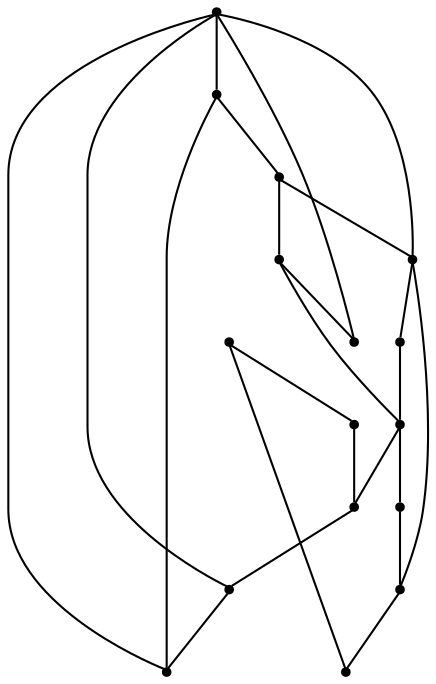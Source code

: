 graph {
  node [shape=point,comment="{\"directed\":false,\"doi\":\"10.4230/LIPIcs.GD.2024.14\",\"figure\":\"4 (2)\"}"]

  v0 [pos="673.518799057972,363.39439183280604"]
  v1 [pos="792.5766302262626,356.2942244064351"]
  v2 [pos="846.3580750573003,373.4823365686191"]
  v3 [pos="923.6002026350451,429.45916337852975"]
  v4 [pos="971.025755659642,505.949365231196"]
  v5 [pos="986.9551689572093,592.627460447749"]
  v6 [pos="971.0257556596421,677.8930501164095"]
  v7 [pos="889.8284142667047,784.7467804823798"]
  v8 [pos="769.3243509280527,830.8943082428668"]
  v9 [pos="596.2058893507865,405.079073472584"]
  v10 [pos="596.2058893507865,778.75927271968"]
  v11 [pos="846.3549747618733,810.3560096236449"]
  v12 [pos="803.675497067467,825.1316213127809"]
  v13 [pos="735.4525263606015,831.6567662249665"]
  v14 [pos="680.4832391093532,822.5606781036261"]
  v15 [pos="635.3124753024761,804.430810802111"]

  v0 -- v9 [id="-1",pos="673.518799057972,363.39439183280604 651.1199401931851,370.52460935082365 629.4263441835604,381.1482164269937 609.1635979363072,395.3371341018966 604.730289305082,398.4410661535236 600.4086379583459,401.6903131814338 596.2058893507865,405.079073472584"]
  v10 -- v9 [id="-9",pos="596.2058893507865,778.75927271968 596.2058893507865,405.079073472584 596.2058893507865,405.079073472584 596.2058893507865,405.079073472584"]
  v15 -- v12 [id="-10",pos="635.3124753024761,804.430810802111 803.675497067467,825.1316213127809 803.675497067467,825.1316213127809 803.675497067467,825.1316213127809"]
  v14 -- v7 [id="-11",pos="680.4832391093532,822.5606781036261 889.8284142667047,784.7467804823798 889.8284142667047,784.7467804823798 889.8284142667047,784.7467804823798"]
  v1 -- v0 [id="-12",pos="792.5766302262626,356.2942244064351 753.4234233356091,348.71418131192627 712.4242432128775,350.8300021322618 673.518799057972,363.39439183280604"]
  v2 -- v1 [id="-13",pos="846.3580750573003,373.4823365686191 829.1280359949326,365.61803999508834 811.0573115644984,359.8768520300737 792.5766302262626,356.2942244064351"]
  v3 -- v2 [id="-14",pos="923.6002026350451,429.45916337852975 901.4066147587064,405.23237996337605 875.0283435780617,386.45720593513374 846.3580750573003,373.4823365686191"]
  v3 -- v4 [id="-15",pos="923.6002026350451,429.45916337852975 930.6942682417156,437.15441603978775 937.3484756443012,445.4201246440166 943.5182175447109,454.2267131696418 955.0269919401303,470.6541492230009 964.1907110199836,488.02226219297086 971.025755659642,505.949365231196"]
  v5 -- v4 [id="-16",pos="986.9551689572093,592.627460447749 987.0847013002874,563.4175608752109 981.876669712171,534.0082070360081 971.025755659642,505.949365231196"]
  v6 -- v5 [id="-17",pos="971.0257556596421,677.8930501164095 981.4642345050452,650.6807054299165 986.8616135165346,621.7531912298939 986.9551689572093,592.627460447749"]
  v7 -- v6 [id="-18",pos="889.8284142667047,784.7467804823798 925.3522546348311,759.9745977023406 954.5189186627192,721.0887965377178 971.0257556596421,677.8930501164095"]
  v8 -- v9 [id="-19",pos="769.3243509280527,830.8943082428668 743.4631173817046,765.8752460393374 737.9365784504095,729.4656520747485 733.6270724131913,702.5938403277014 729.3133690529336,675.7262248971001 726.2166985867531,658.4005880004864 713.7049237762895,648.3710737921542 701.1972826930621,638.341559583822 679.2746008613553,635.608104483219 661.653094016591,633.4246847397828 644.0315871718267,631.2413285768988 630.7070579909653,629.6078806100774 624.0177333860897,627.3620247643712 617.3283451854106,625.1161053381128 617.2700278334814,622.2618471883112 617.4283813845213,576.1143194278242 617.586798531365,529.9627225119957 617.9576892581381,440.5178559854817 596.2058893507865,405.079073472584"]
  v8 -- v10 [id="-20",pos="769.3243509280527,830.8943082428668 738.1616439994577,812.139634854786 733.5478956376713,790.3096973174224 724.9955319654399,762.4170362240951 716.4431682932086,734.5201788143219 703.9563866335719,700.560661429137 696.0292333068321,680.9599216328006 688.1062137073283,661.3592454170165 684.7469561679573,656.1215431065267 675.882019120882,652.4172765542326 667.0170820738066,648.7171427378321 652.6464655190268,646.5503810990748 640.6306107852741,644.6294854557128 628.6106223242854,642.704393495905 618.9496566031669,641.0210347955989 613.9357634449373,643.8002678937929 608.9177365594717,646.5836973084328 608.5551132871705,653.8256493662315 608.7218614842897,681.0182885797292 608.8885460856052,708.2109277932269 609.5929332066167,755.3459251100841 596.2058893507865,778.75927271968"]
  v10 -- v15 [id="-21",pos="596.2058893507865,778.75927271968 608.4584545943117,788.7239221958213 621.5672179712861,797.28702633281 635.3124753024761,804.430810802111"]
  v11 -- v7 [id="-22",pos="846.3549747618733,810.3560096236449 859.533858709704,804.3868793961412 872.3368150166551,797.0984834717339 889.8284142667047,784.7467804823798"]
  v12 -- v11 [id="-24",pos="803.675497067467,825.1316213127809 818.1838070725248,821.6542653188534 832.4778765567896,816.7378205882134 846.3549747618733,810.3560096236449"]
  v8 -- v12 [id="-27",pos="769.3243509280527,830.8943082428668 780.8373671128677,829.8483779270457 792.3238594535301,827.9408723106033 803.675497067467,825.1316213127809"]
  v7 -- v1 [id="-28",pos="889.8284142667047,784.7467804823798 792.5766302262626,356.2942244064351 792.5766302262626,356.2942244064351 792.5766302262626,356.2942244064351"]
  v12 -- v5 [id="-29",pos="803.675497067467,825.1316213127809 986.9551689572093,592.627460447749 986.9551689572093,592.627460447749 986.9551689572093,592.627460447749"]
  v13 -- v8 [id="-30",pos="735.4525263606015,831.6567662249665 746.7131042897081,832.2104362794566 758.0313436576134,831.9664719750665 769.3243509280527,830.8943082428668"]
  v8 -- v0 [id="-31",pos="769.3243509280527,830.8943082428668 673.518799057972,363.39439183280604 673.518799057972,363.39439183280604 673.518799057972,363.39439183280604"]
  v15 -- v14 [id="-32",pos="635.3124753024761,804.430810802111 649.7588486870209,812.0520015746539 664.910394881644,818.0995906218966 680.4832391093532,822.5606781036261"]
  v14 -- v13 [id="-33",pos="680.4832391093532,822.5606781036261 698.3833132714292,827.7099331249727 716.8396492671346,830.7651430994747 735.4525263606015,831.6567662249665"]
}